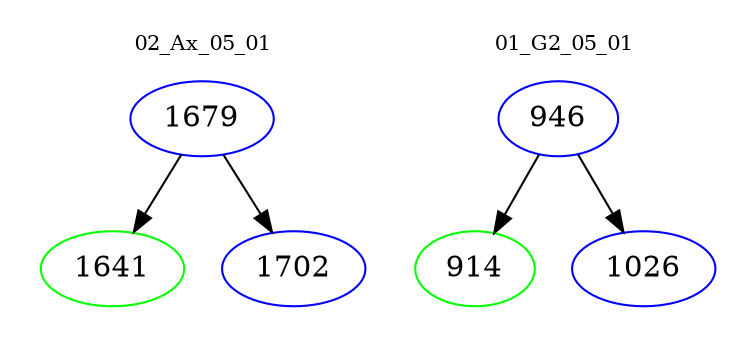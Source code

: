 digraph{
subgraph cluster_0 {
color = white
label = "02_Ax_05_01";
fontsize=10;
T0_1679 [label="1679", color="blue"]
T0_1679 -> T0_1641 [color="black"]
T0_1641 [label="1641", color="green"]
T0_1679 -> T0_1702 [color="black"]
T0_1702 [label="1702", color="blue"]
}
subgraph cluster_1 {
color = white
label = "01_G2_05_01";
fontsize=10;
T1_946 [label="946", color="blue"]
T1_946 -> T1_914 [color="black"]
T1_914 [label="914", color="green"]
T1_946 -> T1_1026 [color="black"]
T1_1026 [label="1026", color="blue"]
}
}
